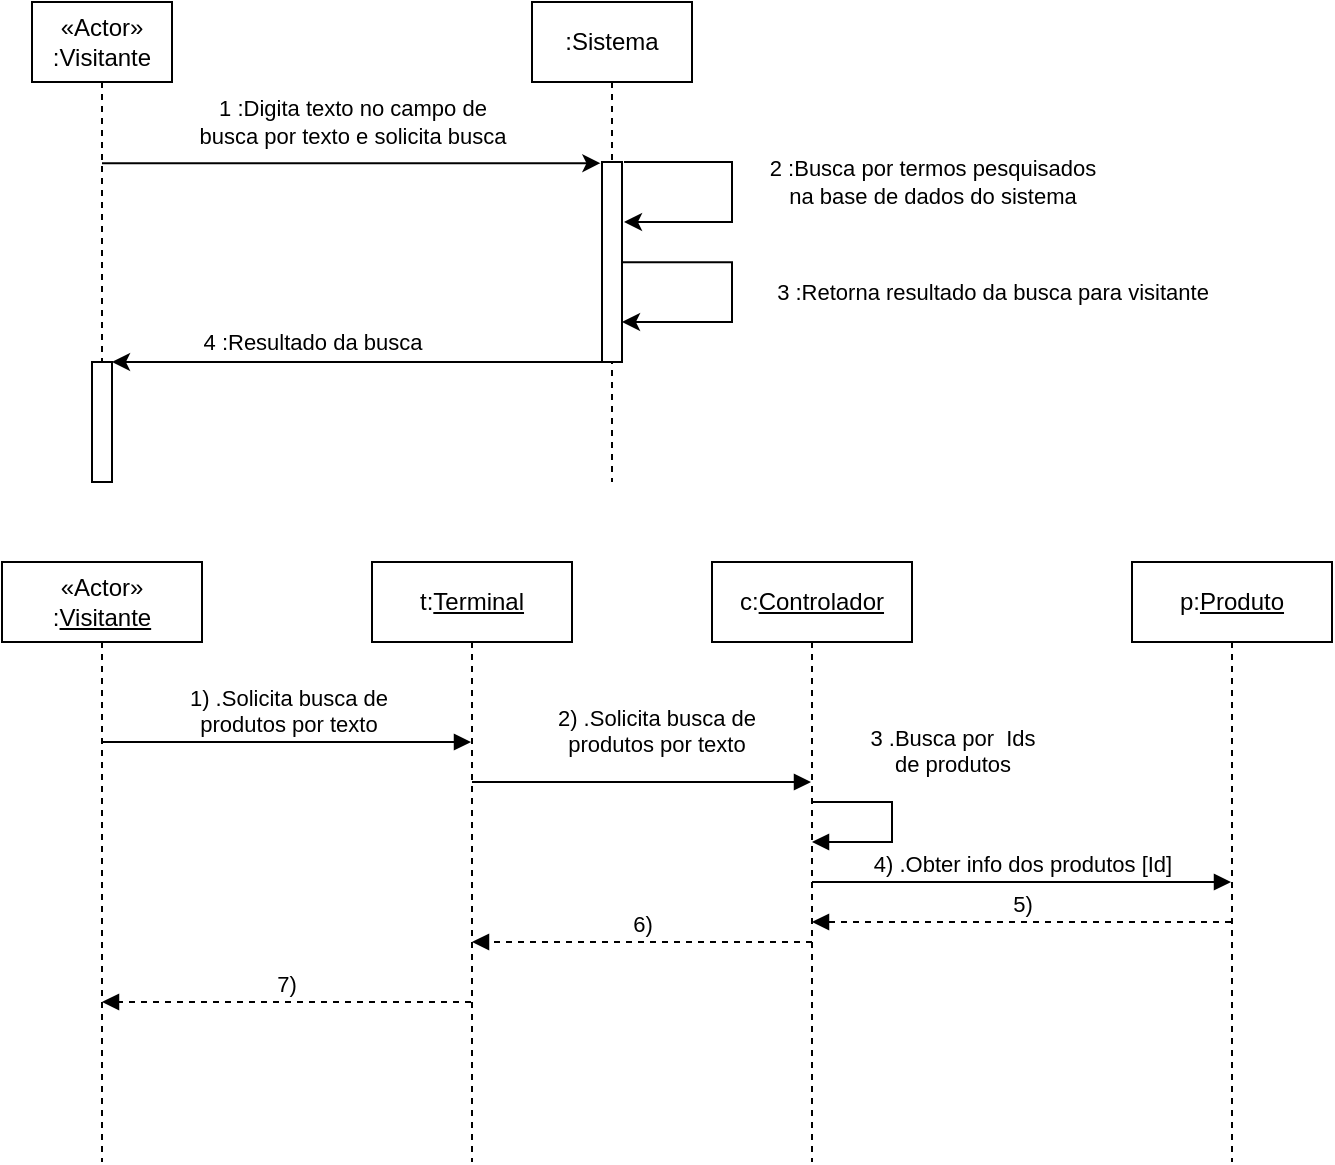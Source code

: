 <mxfile version="20.0.3" type="github">
  <diagram id="RNuVjv1UGwWneKCWqOlv" name="Page-1">
    <mxGraphModel dx="723" dy="401" grid="1" gridSize="10" guides="1" tooltips="1" connect="1" arrows="1" fold="1" page="1" pageScale="1" pageWidth="1169" pageHeight="827" math="0" shadow="0">
      <root>
        <mxCell id="0" />
        <mxCell id="1" parent="0" />
        <mxCell id="UGDIUITLbsPT5YqN8vNJ-3" value="&lt;div&gt;1 :Digita texto no campo de&lt;/div&gt;&lt;div&gt;busca por texto e solicita busca&lt;/div&gt;" style="edgeStyle=orthogonalEdgeStyle;rounded=0;orthogonalLoop=1;jettySize=auto;html=1;entryX=-0.08;entryY=0.006;entryDx=0;entryDy=0;entryPerimeter=0;" parent="1" source="UGDIUITLbsPT5YqN8vNJ-1" target="UGDIUITLbsPT5YqN8vNJ-7" edge="1">
          <mxGeometry x="0.004" y="21" relative="1" as="geometry">
            <Array as="points">
              <mxPoint x="330" y="150" />
            </Array>
            <mxPoint as="offset" />
          </mxGeometry>
        </mxCell>
        <mxCell id="UGDIUITLbsPT5YqN8vNJ-1" value="&lt;div&gt;«Actor»&lt;/div&gt;&lt;div&gt;:Visitante&lt;/div&gt;" style="shape=umlLifeline;perimeter=lifelinePerimeter;whiteSpace=wrap;html=1;container=1;collapsible=0;recursiveResize=0;outlineConnect=0;" parent="1" vertex="1">
          <mxGeometry x="200" y="70" width="70" height="240" as="geometry" />
        </mxCell>
        <mxCell id="UGDIUITLbsPT5YqN8vNJ-12" value="" style="html=1;points=[];perimeter=orthogonalPerimeter;" parent="UGDIUITLbsPT5YqN8vNJ-1" vertex="1">
          <mxGeometry x="30" y="180" width="10" height="60" as="geometry" />
        </mxCell>
        <mxCell id="UGDIUITLbsPT5YqN8vNJ-6" value="4 :Resultado da busca" style="edgeStyle=orthogonalEdgeStyle;rounded=0;orthogonalLoop=1;jettySize=auto;html=1;" parent="1" source="UGDIUITLbsPT5YqN8vNJ-2" edge="1">
          <mxGeometry x="0.198" y="-10" relative="1" as="geometry">
            <mxPoint x="240" y="250" as="targetPoint" />
            <Array as="points">
              <mxPoint x="270" y="250" />
              <mxPoint x="270" y="250" />
            </Array>
            <mxPoint as="offset" />
          </mxGeometry>
        </mxCell>
        <mxCell id="UGDIUITLbsPT5YqN8vNJ-2" value=":Sistema" style="shape=umlLifeline;perimeter=lifelinePerimeter;whiteSpace=wrap;html=1;container=1;collapsible=0;recursiveResize=0;outlineConnect=0;" parent="1" vertex="1">
          <mxGeometry x="450" y="70" width="80" height="240" as="geometry" />
        </mxCell>
        <mxCell id="UGDIUITLbsPT5YqN8vNJ-7" value="" style="html=1;points=[];perimeter=orthogonalPerimeter;" parent="UGDIUITLbsPT5YqN8vNJ-2" vertex="1">
          <mxGeometry x="35" y="80" width="10" height="100" as="geometry" />
        </mxCell>
        <mxCell id="UGDIUITLbsPT5YqN8vNJ-5" value="3 :Retorna resultado da busca para visitante" style="edgeStyle=orthogonalEdgeStyle;rounded=0;orthogonalLoop=1;jettySize=auto;html=1;exitX=0.998;exitY=0.501;exitDx=0;exitDy=0;exitPerimeter=0;" parent="UGDIUITLbsPT5YqN8vNJ-2" source="UGDIUITLbsPT5YqN8vNJ-7" edge="1">
          <mxGeometry y="130" relative="1" as="geometry">
            <mxPoint x="50" y="130" as="sourcePoint" />
            <mxPoint x="45" y="160" as="targetPoint" />
            <Array as="points">
              <mxPoint x="100" y="130" />
              <mxPoint x="100" y="160" />
            </Array>
            <mxPoint as="offset" />
          </mxGeometry>
        </mxCell>
        <mxCell id="UGDIUITLbsPT5YqN8vNJ-4" value="&lt;div&gt;2 :Busca por termos pesquisados&lt;/div&gt;&lt;div&gt;na base de dados do sistema&lt;/div&gt;" style="edgeStyle=orthogonalEdgeStyle;rounded=0;orthogonalLoop=1;jettySize=auto;html=1;" parent="1" edge="1">
          <mxGeometry x="-0.072" y="100" relative="1" as="geometry">
            <mxPoint x="496" y="150" as="sourcePoint" />
            <mxPoint x="496" y="180" as="targetPoint" />
            <Array as="points">
              <mxPoint x="496" y="150" />
              <mxPoint x="550" y="150" />
              <mxPoint x="550" y="180" />
            </Array>
            <mxPoint as="offset" />
          </mxGeometry>
        </mxCell>
        <mxCell id="tq1PRE8xOoudW28A7V2g-1" value="&lt;div&gt;«Actor»&lt;/div&gt;:&lt;u&gt;Visitante&lt;/u&gt;" style="shape=umlLifeline;perimeter=lifelinePerimeter;whiteSpace=wrap;html=1;container=1;collapsible=0;recursiveResize=0;outlineConnect=0;" vertex="1" parent="1">
          <mxGeometry x="185" y="350" width="100" height="300" as="geometry" />
        </mxCell>
        <mxCell id="tq1PRE8xOoudW28A7V2g-2" value="t:&lt;u&gt;Terminal&lt;/u&gt;" style="shape=umlLifeline;perimeter=lifelinePerimeter;whiteSpace=wrap;html=1;container=1;collapsible=0;recursiveResize=0;outlineConnect=0;" vertex="1" parent="1">
          <mxGeometry x="370" y="350" width="100" height="300" as="geometry" />
        </mxCell>
        <mxCell id="tq1PRE8xOoudW28A7V2g-3" value="c:&lt;u&gt;Controlador&lt;/u&gt;" style="shape=umlLifeline;perimeter=lifelinePerimeter;whiteSpace=wrap;html=1;container=1;collapsible=0;recursiveResize=0;outlineConnect=0;" vertex="1" parent="1">
          <mxGeometry x="540" y="350" width="100" height="300" as="geometry" />
        </mxCell>
        <mxCell id="tq1PRE8xOoudW28A7V2g-4" value="p:&lt;u&gt;Produto&lt;/u&gt;" style="shape=umlLifeline;perimeter=lifelinePerimeter;whiteSpace=wrap;html=1;container=1;collapsible=0;recursiveResize=0;outlineConnect=0;" vertex="1" parent="1">
          <mxGeometry x="750" y="350" width="100" height="300" as="geometry" />
        </mxCell>
        <mxCell id="tq1PRE8xOoudW28A7V2g-5" value="&lt;div&gt;1) .Solicita busca de&lt;/div&gt;&lt;div&gt;produtos por texto&lt;/div&gt;" style="html=1;verticalAlign=bottom;endArrow=block;rounded=0;" edge="1" parent="1" source="tq1PRE8xOoudW28A7V2g-1" target="tq1PRE8xOoudW28A7V2g-2">
          <mxGeometry width="80" relative="1" as="geometry">
            <mxPoint x="460" y="380" as="sourcePoint" />
            <mxPoint x="540" y="380" as="targetPoint" />
            <Array as="points">
              <mxPoint x="330" y="440" />
            </Array>
          </mxGeometry>
        </mxCell>
        <mxCell id="tq1PRE8xOoudW28A7V2g-6" value="&lt;div&gt;3 .Busca por&amp;nbsp; Ids&lt;/div&gt;&lt;div&gt;de produtos &lt;/div&gt;" style="html=1;verticalAlign=bottom;endArrow=block;rounded=0;" edge="1" parent="1" source="tq1PRE8xOoudW28A7V2g-3" target="tq1PRE8xOoudW28A7V2g-3">
          <mxGeometry x="-0.198" y="32" width="80" relative="1" as="geometry">
            <mxPoint x="460" y="380" as="sourcePoint" />
            <mxPoint x="540" y="380" as="targetPoint" />
            <Array as="points">
              <mxPoint x="630" y="470" />
              <mxPoint x="630" y="490" />
            </Array>
            <mxPoint x="-2" y="-10" as="offset" />
          </mxGeometry>
        </mxCell>
        <mxCell id="tq1PRE8xOoudW28A7V2g-7" value="&lt;div&gt;2) .Solicita busca de&lt;/div&gt;&lt;div&gt;produtos por texto&lt;/div&gt;" style="html=1;verticalAlign=bottom;endArrow=block;rounded=0;" edge="1" parent="1" source="tq1PRE8xOoudW28A7V2g-2" target="tq1PRE8xOoudW28A7V2g-3">
          <mxGeometry x="0.065" y="10" width="80" relative="1" as="geometry">
            <mxPoint x="460" y="470" as="sourcePoint" />
            <mxPoint x="540" y="470" as="targetPoint" />
            <Array as="points">
              <mxPoint x="450" y="460" />
            </Array>
            <mxPoint x="1" as="offset" />
          </mxGeometry>
        </mxCell>
        <mxCell id="tq1PRE8xOoudW28A7V2g-8" value="4) .Obter info dos produtos [Id]" style="html=1;verticalAlign=bottom;endArrow=block;rounded=0;" edge="1" parent="1" source="tq1PRE8xOoudW28A7V2g-3" target="tq1PRE8xOoudW28A7V2g-4">
          <mxGeometry width="80" relative="1" as="geometry">
            <mxPoint x="440" y="410" as="sourcePoint" />
            <mxPoint x="520" y="410" as="targetPoint" />
            <Array as="points">
              <mxPoint x="700" y="510" />
            </Array>
          </mxGeometry>
        </mxCell>
        <mxCell id="tq1PRE8xOoudW28A7V2g-9" value="5) " style="html=1;verticalAlign=bottom;endArrow=block;rounded=0;dashed=1;" edge="1" parent="1" source="tq1PRE8xOoudW28A7V2g-4" target="tq1PRE8xOoudW28A7V2g-3">
          <mxGeometry width="80" relative="1" as="geometry">
            <mxPoint x="730" y="560" as="sourcePoint" />
            <mxPoint x="520" y="440" as="targetPoint" />
            <Array as="points">
              <mxPoint x="610" y="530" />
            </Array>
          </mxGeometry>
        </mxCell>
        <mxCell id="tq1PRE8xOoudW28A7V2g-10" value="6) " style="html=1;verticalAlign=bottom;endArrow=block;rounded=0;dashed=1;" edge="1" parent="1" target="tq1PRE8xOoudW28A7V2g-2">
          <mxGeometry width="80" relative="1" as="geometry">
            <mxPoint x="590" y="540" as="sourcePoint" />
            <mxPoint x="599.324" y="540" as="targetPoint" />
            <Array as="points">
              <mxPoint x="550" y="540" />
            </Array>
          </mxGeometry>
        </mxCell>
        <mxCell id="tq1PRE8xOoudW28A7V2g-12" value="7)" style="html=1;verticalAlign=bottom;endArrow=block;rounded=0;dashed=1;" edge="1" parent="1" source="tq1PRE8xOoudW28A7V2g-2" target="tq1PRE8xOoudW28A7V2g-1">
          <mxGeometry width="80" relative="1" as="geometry">
            <mxPoint x="600.0" y="550" as="sourcePoint" />
            <mxPoint x="429.071" y="550" as="targetPoint" />
            <Array as="points">
              <mxPoint x="310" y="570" />
            </Array>
          </mxGeometry>
        </mxCell>
      </root>
    </mxGraphModel>
  </diagram>
</mxfile>
